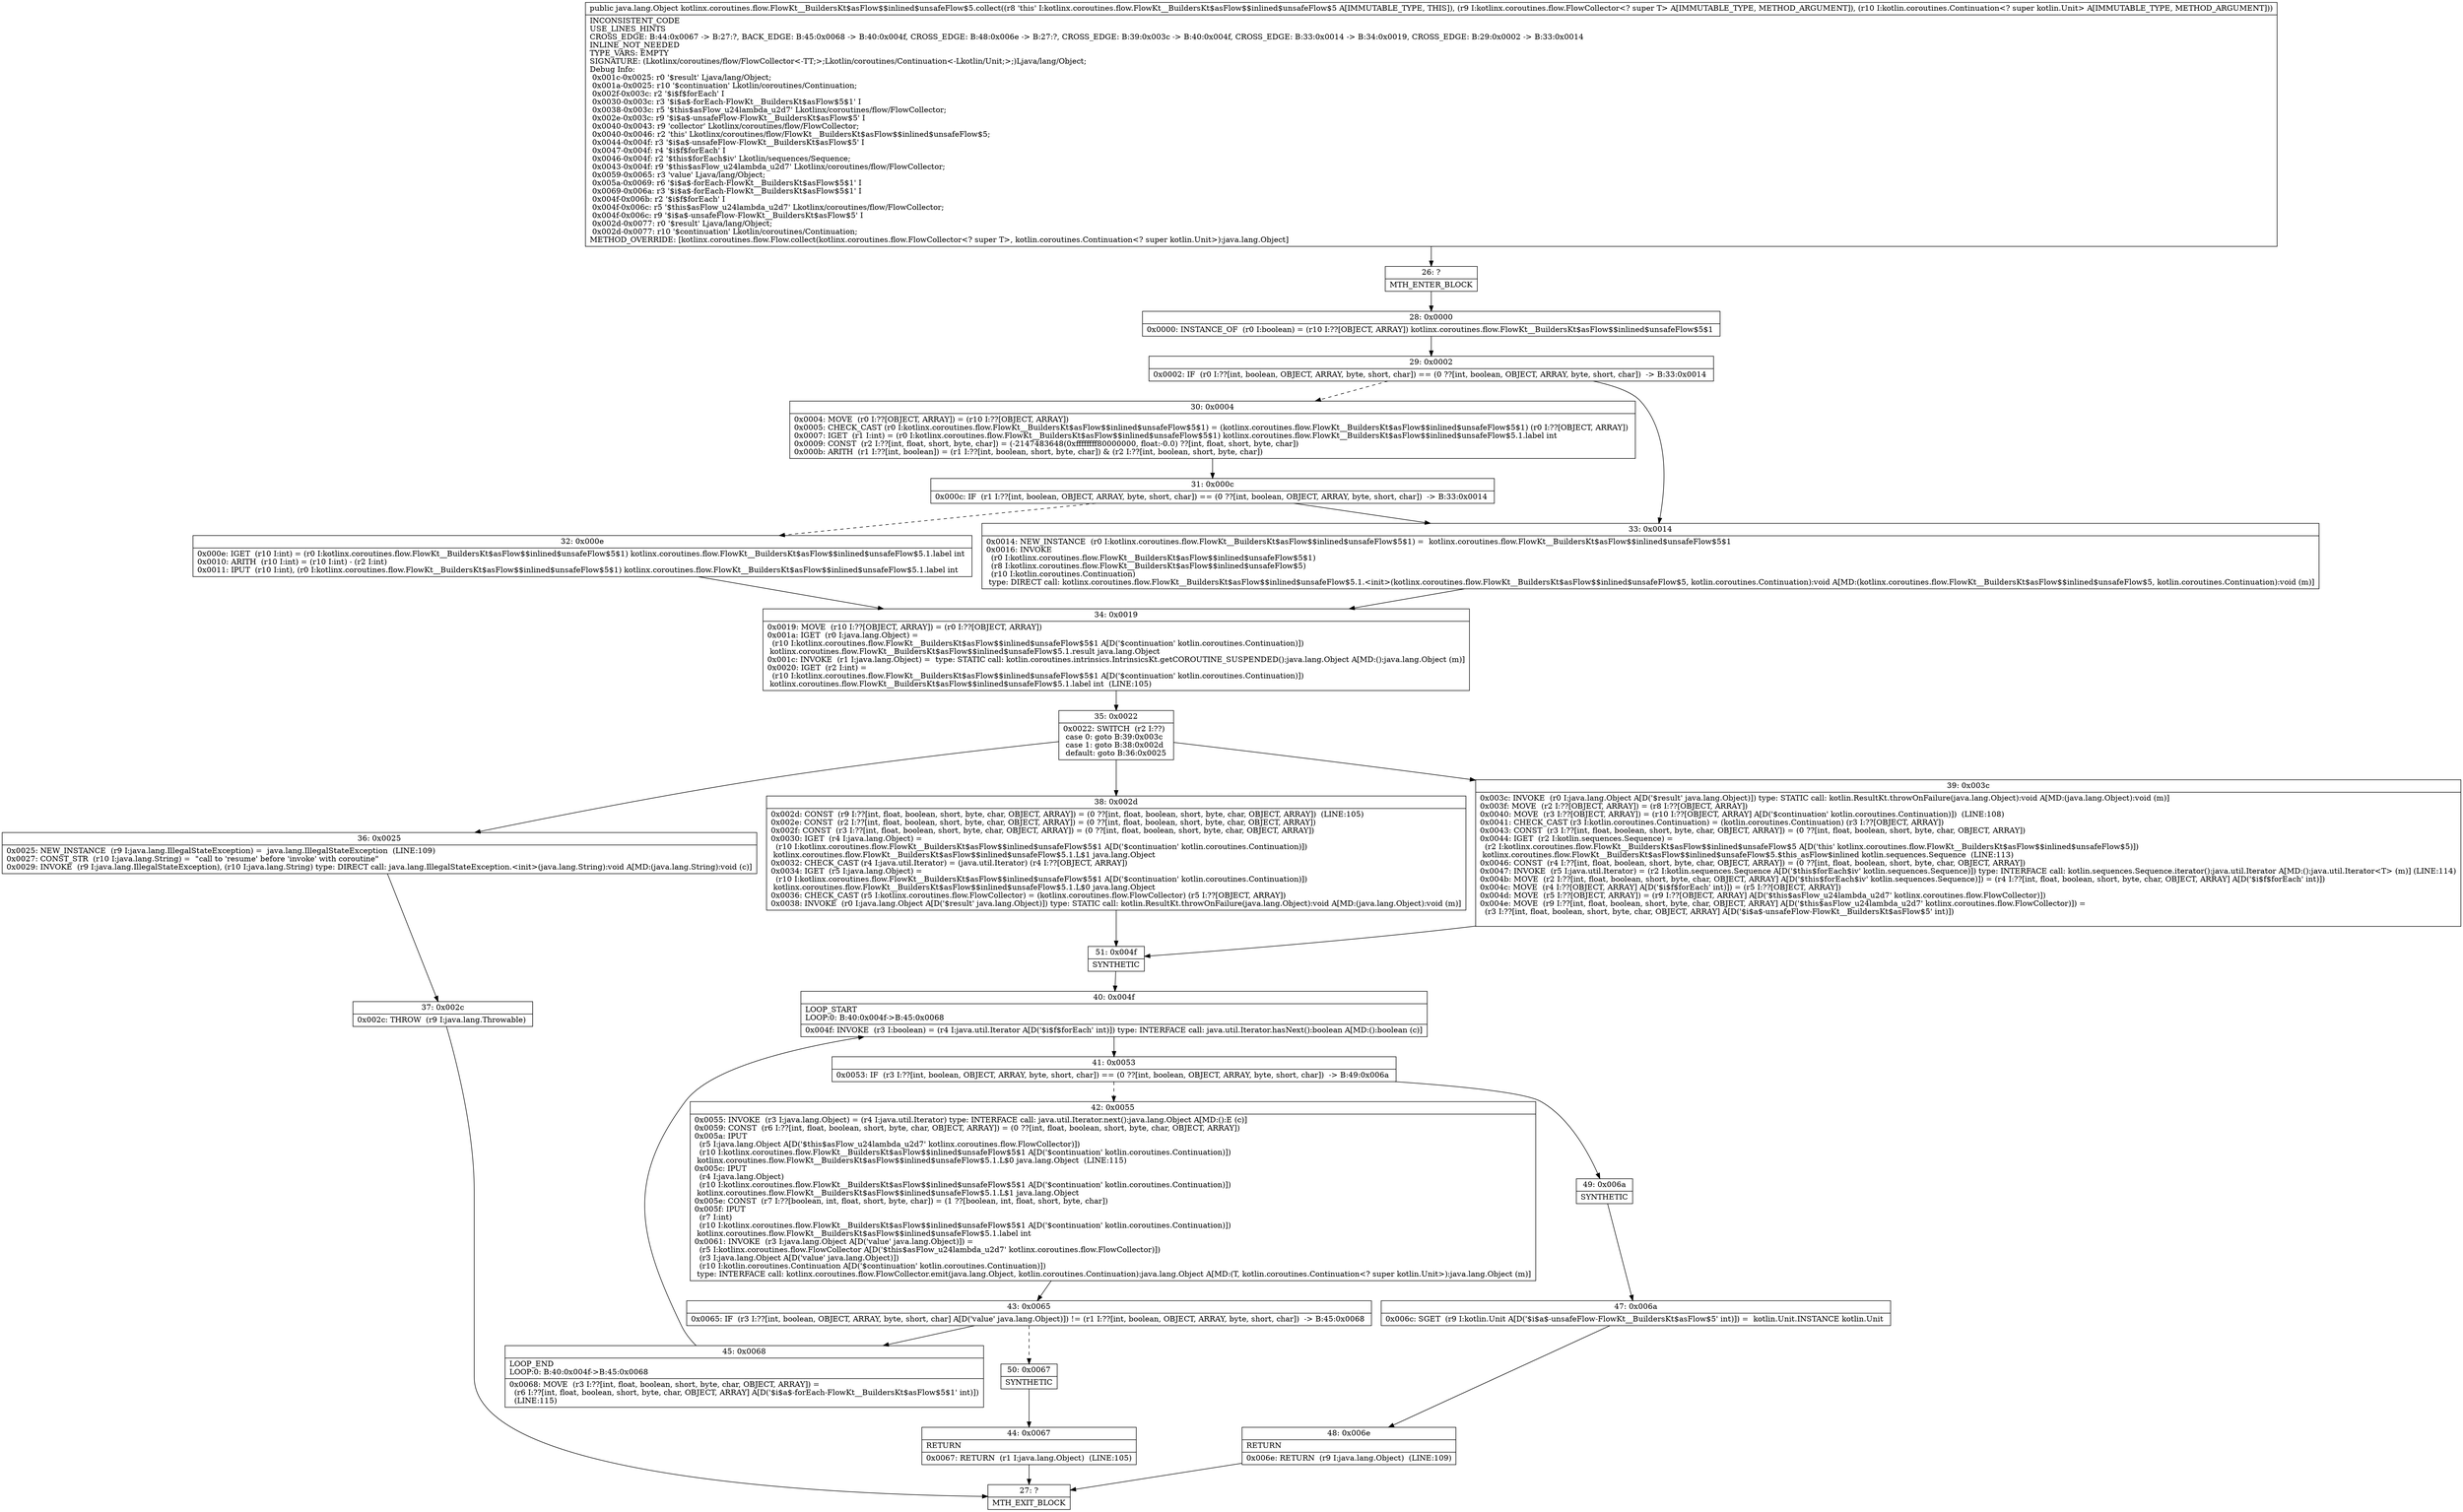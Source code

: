 digraph "CFG forkotlinx.coroutines.flow.FlowKt__BuildersKt$asFlow$$inlined$unsafeFlow$5.collect(Lkotlinx\/coroutines\/flow\/FlowCollector;Lkotlin\/coroutines\/Continuation;)Ljava\/lang\/Object;" {
Node_26 [shape=record,label="{26\:\ ?|MTH_ENTER_BLOCK\l}"];
Node_28 [shape=record,label="{28\:\ 0x0000|0x0000: INSTANCE_OF  (r0 I:boolean) = (r10 I:??[OBJECT, ARRAY]) kotlinx.coroutines.flow.FlowKt__BuildersKt$asFlow$$inlined$unsafeFlow$5$1 \l}"];
Node_29 [shape=record,label="{29\:\ 0x0002|0x0002: IF  (r0 I:??[int, boolean, OBJECT, ARRAY, byte, short, char]) == (0 ??[int, boolean, OBJECT, ARRAY, byte, short, char])  \-\> B:33:0x0014 \l}"];
Node_30 [shape=record,label="{30\:\ 0x0004|0x0004: MOVE  (r0 I:??[OBJECT, ARRAY]) = (r10 I:??[OBJECT, ARRAY]) \l0x0005: CHECK_CAST (r0 I:kotlinx.coroutines.flow.FlowKt__BuildersKt$asFlow$$inlined$unsafeFlow$5$1) = (kotlinx.coroutines.flow.FlowKt__BuildersKt$asFlow$$inlined$unsafeFlow$5$1) (r0 I:??[OBJECT, ARRAY]) \l0x0007: IGET  (r1 I:int) = (r0 I:kotlinx.coroutines.flow.FlowKt__BuildersKt$asFlow$$inlined$unsafeFlow$5$1) kotlinx.coroutines.flow.FlowKt__BuildersKt$asFlow$$inlined$unsafeFlow$5.1.label int \l0x0009: CONST  (r2 I:??[int, float, short, byte, char]) = (\-2147483648(0xffffffff80000000, float:\-0.0) ??[int, float, short, byte, char]) \l0x000b: ARITH  (r1 I:??[int, boolean]) = (r1 I:??[int, boolean, short, byte, char]) & (r2 I:??[int, boolean, short, byte, char]) \l}"];
Node_31 [shape=record,label="{31\:\ 0x000c|0x000c: IF  (r1 I:??[int, boolean, OBJECT, ARRAY, byte, short, char]) == (0 ??[int, boolean, OBJECT, ARRAY, byte, short, char])  \-\> B:33:0x0014 \l}"];
Node_32 [shape=record,label="{32\:\ 0x000e|0x000e: IGET  (r10 I:int) = (r0 I:kotlinx.coroutines.flow.FlowKt__BuildersKt$asFlow$$inlined$unsafeFlow$5$1) kotlinx.coroutines.flow.FlowKt__BuildersKt$asFlow$$inlined$unsafeFlow$5.1.label int \l0x0010: ARITH  (r10 I:int) = (r10 I:int) \- (r2 I:int) \l0x0011: IPUT  (r10 I:int), (r0 I:kotlinx.coroutines.flow.FlowKt__BuildersKt$asFlow$$inlined$unsafeFlow$5$1) kotlinx.coroutines.flow.FlowKt__BuildersKt$asFlow$$inlined$unsafeFlow$5.1.label int \l}"];
Node_34 [shape=record,label="{34\:\ 0x0019|0x0019: MOVE  (r10 I:??[OBJECT, ARRAY]) = (r0 I:??[OBJECT, ARRAY]) \l0x001a: IGET  (r0 I:java.lang.Object) = \l  (r10 I:kotlinx.coroutines.flow.FlowKt__BuildersKt$asFlow$$inlined$unsafeFlow$5$1 A[D('$continuation' kotlin.coroutines.Continuation)])\l kotlinx.coroutines.flow.FlowKt__BuildersKt$asFlow$$inlined$unsafeFlow$5.1.result java.lang.Object \l0x001c: INVOKE  (r1 I:java.lang.Object) =  type: STATIC call: kotlin.coroutines.intrinsics.IntrinsicsKt.getCOROUTINE_SUSPENDED():java.lang.Object A[MD:():java.lang.Object (m)]\l0x0020: IGET  (r2 I:int) = \l  (r10 I:kotlinx.coroutines.flow.FlowKt__BuildersKt$asFlow$$inlined$unsafeFlow$5$1 A[D('$continuation' kotlin.coroutines.Continuation)])\l kotlinx.coroutines.flow.FlowKt__BuildersKt$asFlow$$inlined$unsafeFlow$5.1.label int  (LINE:105)\l}"];
Node_35 [shape=record,label="{35\:\ 0x0022|0x0022: SWITCH  (r2 I:??)\l case 0: goto B:39:0x003c\l case 1: goto B:38:0x002d\l default: goto B:36:0x0025 \l}"];
Node_36 [shape=record,label="{36\:\ 0x0025|0x0025: NEW_INSTANCE  (r9 I:java.lang.IllegalStateException) =  java.lang.IllegalStateException  (LINE:109)\l0x0027: CONST_STR  (r10 I:java.lang.String) =  \"call to 'resume' before 'invoke' with coroutine\" \l0x0029: INVOKE  (r9 I:java.lang.IllegalStateException), (r10 I:java.lang.String) type: DIRECT call: java.lang.IllegalStateException.\<init\>(java.lang.String):void A[MD:(java.lang.String):void (c)]\l}"];
Node_37 [shape=record,label="{37\:\ 0x002c|0x002c: THROW  (r9 I:java.lang.Throwable) \l}"];
Node_27 [shape=record,label="{27\:\ ?|MTH_EXIT_BLOCK\l}"];
Node_38 [shape=record,label="{38\:\ 0x002d|0x002d: CONST  (r9 I:??[int, float, boolean, short, byte, char, OBJECT, ARRAY]) = (0 ??[int, float, boolean, short, byte, char, OBJECT, ARRAY])  (LINE:105)\l0x002e: CONST  (r2 I:??[int, float, boolean, short, byte, char, OBJECT, ARRAY]) = (0 ??[int, float, boolean, short, byte, char, OBJECT, ARRAY]) \l0x002f: CONST  (r3 I:??[int, float, boolean, short, byte, char, OBJECT, ARRAY]) = (0 ??[int, float, boolean, short, byte, char, OBJECT, ARRAY]) \l0x0030: IGET  (r4 I:java.lang.Object) = \l  (r10 I:kotlinx.coroutines.flow.FlowKt__BuildersKt$asFlow$$inlined$unsafeFlow$5$1 A[D('$continuation' kotlin.coroutines.Continuation)])\l kotlinx.coroutines.flow.FlowKt__BuildersKt$asFlow$$inlined$unsafeFlow$5.1.L$1 java.lang.Object \l0x0032: CHECK_CAST (r4 I:java.util.Iterator) = (java.util.Iterator) (r4 I:??[OBJECT, ARRAY]) \l0x0034: IGET  (r5 I:java.lang.Object) = \l  (r10 I:kotlinx.coroutines.flow.FlowKt__BuildersKt$asFlow$$inlined$unsafeFlow$5$1 A[D('$continuation' kotlin.coroutines.Continuation)])\l kotlinx.coroutines.flow.FlowKt__BuildersKt$asFlow$$inlined$unsafeFlow$5.1.L$0 java.lang.Object \l0x0036: CHECK_CAST (r5 I:kotlinx.coroutines.flow.FlowCollector) = (kotlinx.coroutines.flow.FlowCollector) (r5 I:??[OBJECT, ARRAY]) \l0x0038: INVOKE  (r0 I:java.lang.Object A[D('$result' java.lang.Object)]) type: STATIC call: kotlin.ResultKt.throwOnFailure(java.lang.Object):void A[MD:(java.lang.Object):void (m)]\l}"];
Node_51 [shape=record,label="{51\:\ 0x004f|SYNTHETIC\l}"];
Node_40 [shape=record,label="{40\:\ 0x004f|LOOP_START\lLOOP:0: B:40:0x004f\-\>B:45:0x0068\l|0x004f: INVOKE  (r3 I:boolean) = (r4 I:java.util.Iterator A[D('$i$f$forEach' int)]) type: INTERFACE call: java.util.Iterator.hasNext():boolean A[MD:():boolean (c)]\l}"];
Node_41 [shape=record,label="{41\:\ 0x0053|0x0053: IF  (r3 I:??[int, boolean, OBJECT, ARRAY, byte, short, char]) == (0 ??[int, boolean, OBJECT, ARRAY, byte, short, char])  \-\> B:49:0x006a \l}"];
Node_42 [shape=record,label="{42\:\ 0x0055|0x0055: INVOKE  (r3 I:java.lang.Object) = (r4 I:java.util.Iterator) type: INTERFACE call: java.util.Iterator.next():java.lang.Object A[MD:():E (c)]\l0x0059: CONST  (r6 I:??[int, float, boolean, short, byte, char, OBJECT, ARRAY]) = (0 ??[int, float, boolean, short, byte, char, OBJECT, ARRAY]) \l0x005a: IPUT  \l  (r5 I:java.lang.Object A[D('$this$asFlow_u24lambda_u2d7' kotlinx.coroutines.flow.FlowCollector)])\l  (r10 I:kotlinx.coroutines.flow.FlowKt__BuildersKt$asFlow$$inlined$unsafeFlow$5$1 A[D('$continuation' kotlin.coroutines.Continuation)])\l kotlinx.coroutines.flow.FlowKt__BuildersKt$asFlow$$inlined$unsafeFlow$5.1.L$0 java.lang.Object  (LINE:115)\l0x005c: IPUT  \l  (r4 I:java.lang.Object)\l  (r10 I:kotlinx.coroutines.flow.FlowKt__BuildersKt$asFlow$$inlined$unsafeFlow$5$1 A[D('$continuation' kotlin.coroutines.Continuation)])\l kotlinx.coroutines.flow.FlowKt__BuildersKt$asFlow$$inlined$unsafeFlow$5.1.L$1 java.lang.Object \l0x005e: CONST  (r7 I:??[boolean, int, float, short, byte, char]) = (1 ??[boolean, int, float, short, byte, char]) \l0x005f: IPUT  \l  (r7 I:int)\l  (r10 I:kotlinx.coroutines.flow.FlowKt__BuildersKt$asFlow$$inlined$unsafeFlow$5$1 A[D('$continuation' kotlin.coroutines.Continuation)])\l kotlinx.coroutines.flow.FlowKt__BuildersKt$asFlow$$inlined$unsafeFlow$5.1.label int \l0x0061: INVOKE  (r3 I:java.lang.Object A[D('value' java.lang.Object)]) = \l  (r5 I:kotlinx.coroutines.flow.FlowCollector A[D('$this$asFlow_u24lambda_u2d7' kotlinx.coroutines.flow.FlowCollector)])\l  (r3 I:java.lang.Object A[D('value' java.lang.Object)])\l  (r10 I:kotlin.coroutines.Continuation A[D('$continuation' kotlin.coroutines.Continuation)])\l type: INTERFACE call: kotlinx.coroutines.flow.FlowCollector.emit(java.lang.Object, kotlin.coroutines.Continuation):java.lang.Object A[MD:(T, kotlin.coroutines.Continuation\<? super kotlin.Unit\>):java.lang.Object (m)]\l}"];
Node_43 [shape=record,label="{43\:\ 0x0065|0x0065: IF  (r3 I:??[int, boolean, OBJECT, ARRAY, byte, short, char] A[D('value' java.lang.Object)]) != (r1 I:??[int, boolean, OBJECT, ARRAY, byte, short, char])  \-\> B:45:0x0068 \l}"];
Node_45 [shape=record,label="{45\:\ 0x0068|LOOP_END\lLOOP:0: B:40:0x004f\-\>B:45:0x0068\l|0x0068: MOVE  (r3 I:??[int, float, boolean, short, byte, char, OBJECT, ARRAY]) = \l  (r6 I:??[int, float, boolean, short, byte, char, OBJECT, ARRAY] A[D('$i$a$\-forEach\-FlowKt__BuildersKt$asFlow$5$1' int)])\l  (LINE:115)\l}"];
Node_50 [shape=record,label="{50\:\ 0x0067|SYNTHETIC\l}"];
Node_44 [shape=record,label="{44\:\ 0x0067|RETURN\l|0x0067: RETURN  (r1 I:java.lang.Object)  (LINE:105)\l}"];
Node_49 [shape=record,label="{49\:\ 0x006a|SYNTHETIC\l}"];
Node_47 [shape=record,label="{47\:\ 0x006a|0x006c: SGET  (r9 I:kotlin.Unit A[D('$i$a$\-unsafeFlow\-FlowKt__BuildersKt$asFlow$5' int)]) =  kotlin.Unit.INSTANCE kotlin.Unit \l}"];
Node_48 [shape=record,label="{48\:\ 0x006e|RETURN\l|0x006e: RETURN  (r9 I:java.lang.Object)  (LINE:109)\l}"];
Node_39 [shape=record,label="{39\:\ 0x003c|0x003c: INVOKE  (r0 I:java.lang.Object A[D('$result' java.lang.Object)]) type: STATIC call: kotlin.ResultKt.throwOnFailure(java.lang.Object):void A[MD:(java.lang.Object):void (m)]\l0x003f: MOVE  (r2 I:??[OBJECT, ARRAY]) = (r8 I:??[OBJECT, ARRAY]) \l0x0040: MOVE  (r3 I:??[OBJECT, ARRAY]) = (r10 I:??[OBJECT, ARRAY] A[D('$continuation' kotlin.coroutines.Continuation)])  (LINE:108)\l0x0041: CHECK_CAST (r3 I:kotlin.coroutines.Continuation) = (kotlin.coroutines.Continuation) (r3 I:??[OBJECT, ARRAY]) \l0x0043: CONST  (r3 I:??[int, float, boolean, short, byte, char, OBJECT, ARRAY]) = (0 ??[int, float, boolean, short, byte, char, OBJECT, ARRAY]) \l0x0044: IGET  (r2 I:kotlin.sequences.Sequence) = \l  (r2 I:kotlinx.coroutines.flow.FlowKt__BuildersKt$asFlow$$inlined$unsafeFlow$5 A[D('this' kotlinx.coroutines.flow.FlowKt__BuildersKt$asFlow$$inlined$unsafeFlow$5)])\l kotlinx.coroutines.flow.FlowKt__BuildersKt$asFlow$$inlined$unsafeFlow$5.$this_asFlow$inlined kotlin.sequences.Sequence  (LINE:113)\l0x0046: CONST  (r4 I:??[int, float, boolean, short, byte, char, OBJECT, ARRAY]) = (0 ??[int, float, boolean, short, byte, char, OBJECT, ARRAY]) \l0x0047: INVOKE  (r5 I:java.util.Iterator) = (r2 I:kotlin.sequences.Sequence A[D('$this$forEach$iv' kotlin.sequences.Sequence)]) type: INTERFACE call: kotlin.sequences.Sequence.iterator():java.util.Iterator A[MD:():java.util.Iterator\<T\> (m)] (LINE:114)\l0x004b: MOVE  (r2 I:??[int, float, boolean, short, byte, char, OBJECT, ARRAY] A[D('$this$forEach$iv' kotlin.sequences.Sequence)]) = (r4 I:??[int, float, boolean, short, byte, char, OBJECT, ARRAY] A[D('$i$f$forEach' int)]) \l0x004c: MOVE  (r4 I:??[OBJECT, ARRAY] A[D('$i$f$forEach' int)]) = (r5 I:??[OBJECT, ARRAY]) \l0x004d: MOVE  (r5 I:??[OBJECT, ARRAY]) = (r9 I:??[OBJECT, ARRAY] A[D('$this$asFlow_u24lambda_u2d7' kotlinx.coroutines.flow.FlowCollector)]) \l0x004e: MOVE  (r9 I:??[int, float, boolean, short, byte, char, OBJECT, ARRAY] A[D('$this$asFlow_u24lambda_u2d7' kotlinx.coroutines.flow.FlowCollector)]) = \l  (r3 I:??[int, float, boolean, short, byte, char, OBJECT, ARRAY] A[D('$i$a$\-unsafeFlow\-FlowKt__BuildersKt$asFlow$5' int)])\l \l}"];
Node_33 [shape=record,label="{33\:\ 0x0014|0x0014: NEW_INSTANCE  (r0 I:kotlinx.coroutines.flow.FlowKt__BuildersKt$asFlow$$inlined$unsafeFlow$5$1) =  kotlinx.coroutines.flow.FlowKt__BuildersKt$asFlow$$inlined$unsafeFlow$5$1 \l0x0016: INVOKE  \l  (r0 I:kotlinx.coroutines.flow.FlowKt__BuildersKt$asFlow$$inlined$unsafeFlow$5$1)\l  (r8 I:kotlinx.coroutines.flow.FlowKt__BuildersKt$asFlow$$inlined$unsafeFlow$5)\l  (r10 I:kotlin.coroutines.Continuation)\l type: DIRECT call: kotlinx.coroutines.flow.FlowKt__BuildersKt$asFlow$$inlined$unsafeFlow$5.1.\<init\>(kotlinx.coroutines.flow.FlowKt__BuildersKt$asFlow$$inlined$unsafeFlow$5, kotlin.coroutines.Continuation):void A[MD:(kotlinx.coroutines.flow.FlowKt__BuildersKt$asFlow$$inlined$unsafeFlow$5, kotlin.coroutines.Continuation):void (m)]\l}"];
MethodNode[shape=record,label="{public java.lang.Object kotlinx.coroutines.flow.FlowKt__BuildersKt$asFlow$$inlined$unsafeFlow$5.collect((r8 'this' I:kotlinx.coroutines.flow.FlowKt__BuildersKt$asFlow$$inlined$unsafeFlow$5 A[IMMUTABLE_TYPE, THIS]), (r9 I:kotlinx.coroutines.flow.FlowCollector\<? super T\> A[IMMUTABLE_TYPE, METHOD_ARGUMENT]), (r10 I:kotlin.coroutines.Continuation\<? super kotlin.Unit\> A[IMMUTABLE_TYPE, METHOD_ARGUMENT]))  | INCONSISTENT_CODE\lUSE_LINES_HINTS\lCROSS_EDGE: B:44:0x0067 \-\> B:27:?, BACK_EDGE: B:45:0x0068 \-\> B:40:0x004f, CROSS_EDGE: B:48:0x006e \-\> B:27:?, CROSS_EDGE: B:39:0x003c \-\> B:40:0x004f, CROSS_EDGE: B:33:0x0014 \-\> B:34:0x0019, CROSS_EDGE: B:29:0x0002 \-\> B:33:0x0014\lINLINE_NOT_NEEDED\lTYPE_VARS: EMPTY\lSIGNATURE: (Lkotlinx\/coroutines\/flow\/FlowCollector\<\-TT;\>;Lkotlin\/coroutines\/Continuation\<\-Lkotlin\/Unit;\>;)Ljava\/lang\/Object;\lDebug Info:\l  0x001c\-0x0025: r0 '$result' Ljava\/lang\/Object;\l  0x001a\-0x0025: r10 '$continuation' Lkotlin\/coroutines\/Continuation;\l  0x002f\-0x003c: r2 '$i$f$forEach' I\l  0x0030\-0x003c: r3 '$i$a$\-forEach\-FlowKt__BuildersKt$asFlow$5$1' I\l  0x0038\-0x003c: r5 '$this$asFlow_u24lambda_u2d7' Lkotlinx\/coroutines\/flow\/FlowCollector;\l  0x002e\-0x003c: r9 '$i$a$\-unsafeFlow\-FlowKt__BuildersKt$asFlow$5' I\l  0x0040\-0x0043: r9 'collector' Lkotlinx\/coroutines\/flow\/FlowCollector;\l  0x0040\-0x0046: r2 'this' Lkotlinx\/coroutines\/flow\/FlowKt__BuildersKt$asFlow$$inlined$unsafeFlow$5;\l  0x0044\-0x004f: r3 '$i$a$\-unsafeFlow\-FlowKt__BuildersKt$asFlow$5' I\l  0x0047\-0x004f: r4 '$i$f$forEach' I\l  0x0046\-0x004f: r2 '$this$forEach$iv' Lkotlin\/sequences\/Sequence;\l  0x0043\-0x004f: r9 '$this$asFlow_u24lambda_u2d7' Lkotlinx\/coroutines\/flow\/FlowCollector;\l  0x0059\-0x0065: r3 'value' Ljava\/lang\/Object;\l  0x005a\-0x0069: r6 '$i$a$\-forEach\-FlowKt__BuildersKt$asFlow$5$1' I\l  0x0069\-0x006a: r3 '$i$a$\-forEach\-FlowKt__BuildersKt$asFlow$5$1' I\l  0x004f\-0x006b: r2 '$i$f$forEach' I\l  0x004f\-0x006c: r5 '$this$asFlow_u24lambda_u2d7' Lkotlinx\/coroutines\/flow\/FlowCollector;\l  0x004f\-0x006c: r9 '$i$a$\-unsafeFlow\-FlowKt__BuildersKt$asFlow$5' I\l  0x002d\-0x0077: r0 '$result' Ljava\/lang\/Object;\l  0x002d\-0x0077: r10 '$continuation' Lkotlin\/coroutines\/Continuation;\lMETHOD_OVERRIDE: [kotlinx.coroutines.flow.Flow.collect(kotlinx.coroutines.flow.FlowCollector\<? super T\>, kotlin.coroutines.Continuation\<? super kotlin.Unit\>):java.lang.Object]\l}"];
MethodNode -> Node_26;Node_26 -> Node_28;
Node_28 -> Node_29;
Node_29 -> Node_30[style=dashed];
Node_29 -> Node_33;
Node_30 -> Node_31;
Node_31 -> Node_32[style=dashed];
Node_31 -> Node_33;
Node_32 -> Node_34;
Node_34 -> Node_35;
Node_35 -> Node_36;
Node_35 -> Node_38;
Node_35 -> Node_39;
Node_36 -> Node_37;
Node_37 -> Node_27;
Node_38 -> Node_51;
Node_51 -> Node_40;
Node_40 -> Node_41;
Node_41 -> Node_42[style=dashed];
Node_41 -> Node_49;
Node_42 -> Node_43;
Node_43 -> Node_45;
Node_43 -> Node_50[style=dashed];
Node_45 -> Node_40;
Node_50 -> Node_44;
Node_44 -> Node_27;
Node_49 -> Node_47;
Node_47 -> Node_48;
Node_48 -> Node_27;
Node_39 -> Node_51;
Node_33 -> Node_34;
}

